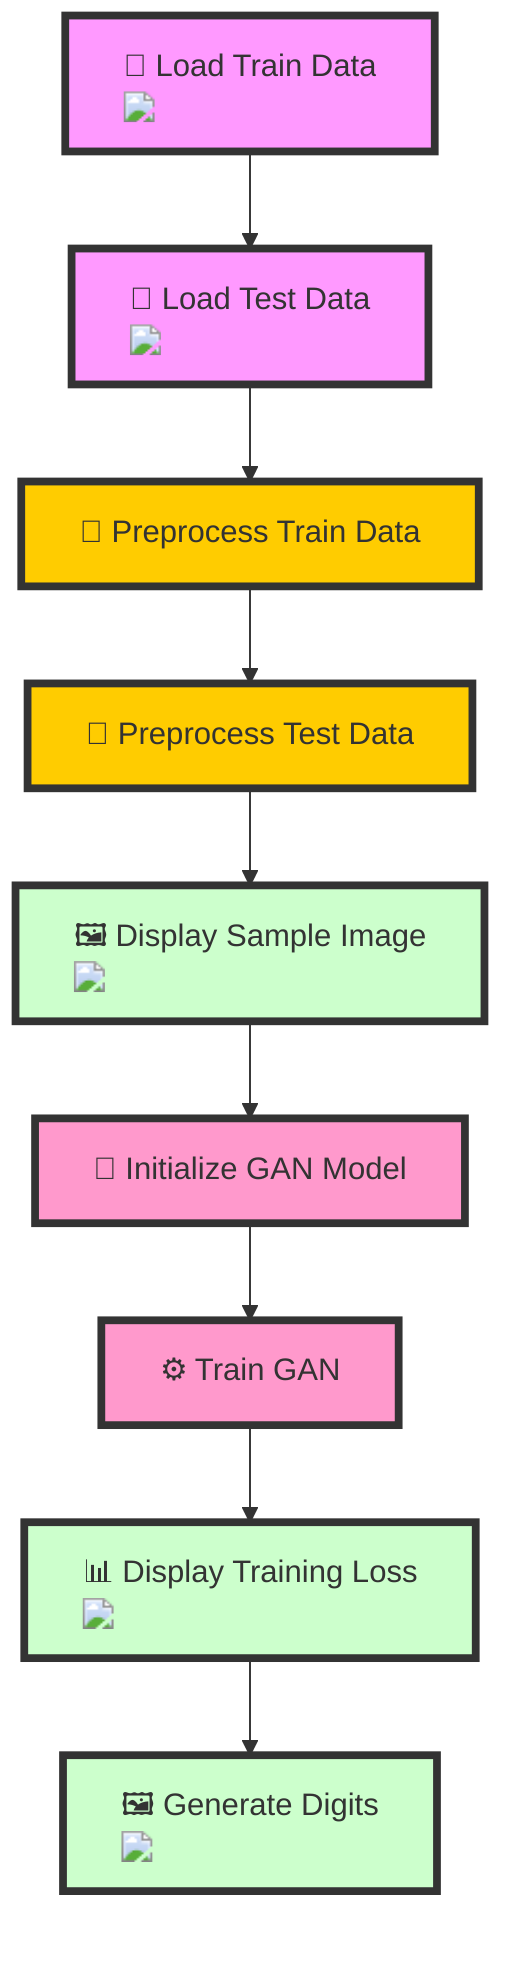 flowchart TD
    A["📁 Load Train Data <img src='file.svg' />"] --> B["📁 Load Test Data <img src='file.svg' />"]
    B --> C["🔄 Preprocess Train Data"]
    C --> D["🔄 Preprocess Test Data"]
    D --> E["🖼️ Display Sample Image <img src='dummy_plots/scatter_plot_template.svg' />"]
    E --> F["🧠 Initialize GAN Model"]
    F --> G["⚙️ Train GAN"]
    G --> H["📊 Display Training Loss <img src='dummy_plots/lineplot_template.svg' />"]
    H --> I["🖼️ Generate Digits <img src='dummy_plots/scatter_plot_template.svg' />"]

    style A fill:#f9f,stroke:#333,stroke-width:4px
    style B fill:#f9f,stroke:#333,stroke-width:4px
    style C fill:#ffcc00,stroke:#333,stroke-width:4px
    style D fill:#ffcc00,stroke:#333,stroke-width:4px
    style E fill:#ccffcc,stroke:#333,stroke-width:4px
    style F fill:#ff99cc,stroke:#333,stroke-width:4px
    style G fill:#ff99cc,stroke:#333,stroke-width:4px
    style H fill:#ccffcc,stroke:#333,stroke-width:4px
    style I fill:#ccffcc,stroke:#333,stroke-width:4px